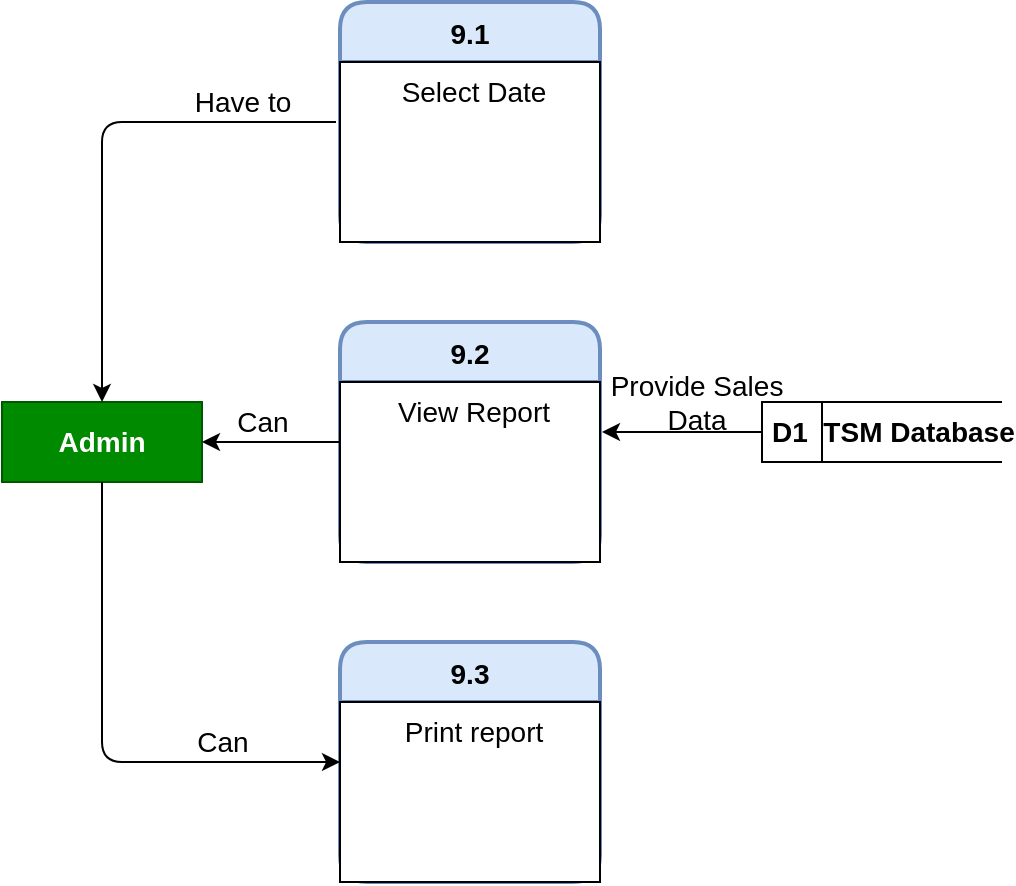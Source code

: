 <mxfile version="15.3.3" type="github">
  <diagram id="qCXo4YLp-fStZy_Tu3N9" name="Page-1">
    <mxGraphModel dx="1488" dy="605" grid="0" gridSize="10" guides="1" tooltips="1" connect="1" arrows="1" fold="1" page="1" pageScale="1" pageWidth="827" pageHeight="1169" math="0" shadow="0">
      <root>
        <mxCell id="0" />
        <mxCell id="1" parent="0" />
        <mxCell id="YcKdSxdi29RzgTdwLnxG-10" value="9.2" style="swimlane;childLayout=stackLayout;horizontal=1;startSize=30;horizontalStack=0;rounded=1;fontSize=14;fontStyle=1;strokeWidth=2;resizeParent=0;resizeLast=1;shadow=0;dashed=0;align=center;hachureGap=4;pointerEvents=0;fillColor=#dae8fc;strokeColor=#6c8ebf;" vertex="1" parent="1">
          <mxGeometry x="349" y="240" width="130" height="120" as="geometry" />
        </mxCell>
        <mxCell id="YcKdSxdi29RzgTdwLnxG-11" value="View Report" style="align=center;spacingLeft=4;fontSize=14;verticalAlign=top;resizable=0;rotatable=0;part=1;" vertex="1" parent="YcKdSxdi29RzgTdwLnxG-10">
          <mxGeometry y="30" width="130" height="90" as="geometry" />
        </mxCell>
        <mxCell id="YcKdSxdi29RzgTdwLnxG-12" value="" style="align=center;spacingLeft=4;fontSize=14;verticalAlign=top;resizable=0;rotatable=0;part=1;" vertex="1" parent="YcKdSxdi29RzgTdwLnxG-10">
          <mxGeometry y="120" width="130" as="geometry" />
        </mxCell>
        <mxCell id="YcKdSxdi29RzgTdwLnxG-13" value="" style="align=center;spacingLeft=4;fontSize=14;verticalAlign=top;resizable=0;rotatable=0;part=1;" vertex="1" parent="YcKdSxdi29RzgTdwLnxG-10">
          <mxGeometry y="120" width="130" as="geometry" />
        </mxCell>
        <mxCell id="YcKdSxdi29RzgTdwLnxG-14" value="9.1" style="swimlane;childLayout=stackLayout;horizontal=1;startSize=30;horizontalStack=0;rounded=1;fontSize=14;fontStyle=1;strokeWidth=2;resizeParent=0;resizeLast=1;shadow=0;dashed=0;align=center;hachureGap=4;pointerEvents=0;fillColor=#dae8fc;strokeColor=#6c8ebf;" vertex="1" parent="1">
          <mxGeometry x="349" y="80" width="130" height="120" as="geometry" />
        </mxCell>
        <mxCell id="YcKdSxdi29RzgTdwLnxG-15" value="Select Date" style="align=center;spacingLeft=4;fontSize=14;verticalAlign=top;resizable=0;rotatable=0;part=1;" vertex="1" parent="YcKdSxdi29RzgTdwLnxG-14">
          <mxGeometry y="30" width="130" height="90" as="geometry" />
        </mxCell>
        <mxCell id="YcKdSxdi29RzgTdwLnxG-16" value="" style="align=center;spacingLeft=4;fontSize=14;verticalAlign=top;resizable=0;rotatable=0;part=1;" vertex="1" parent="YcKdSxdi29RzgTdwLnxG-14">
          <mxGeometry y="120" width="130" as="geometry" />
        </mxCell>
        <mxCell id="YcKdSxdi29RzgTdwLnxG-17" value="" style="align=center;spacingLeft=4;fontSize=14;verticalAlign=top;resizable=0;rotatable=0;part=1;" vertex="1" parent="YcKdSxdi29RzgTdwLnxG-14">
          <mxGeometry y="120" width="130" as="geometry" />
        </mxCell>
        <mxCell id="YcKdSxdi29RzgTdwLnxG-18" value="9.3" style="swimlane;childLayout=stackLayout;horizontal=1;startSize=30;horizontalStack=0;rounded=1;fontSize=14;fontStyle=1;strokeWidth=2;resizeParent=0;resizeLast=1;shadow=0;dashed=0;align=center;hachureGap=4;pointerEvents=0;fillColor=#dae8fc;strokeColor=#6c8ebf;" vertex="1" parent="1">
          <mxGeometry x="349" y="400" width="130" height="120" as="geometry" />
        </mxCell>
        <mxCell id="YcKdSxdi29RzgTdwLnxG-19" value="Print report" style="align=center;spacingLeft=4;fontSize=14;verticalAlign=top;resizable=0;rotatable=0;part=1;" vertex="1" parent="YcKdSxdi29RzgTdwLnxG-18">
          <mxGeometry y="30" width="130" height="90" as="geometry" />
        </mxCell>
        <mxCell id="YcKdSxdi29RzgTdwLnxG-20" value="" style="align=center;spacingLeft=4;fontSize=14;verticalAlign=top;resizable=0;rotatable=0;part=1;" vertex="1" parent="YcKdSxdi29RzgTdwLnxG-18">
          <mxGeometry y="120" width="130" as="geometry" />
        </mxCell>
        <mxCell id="YcKdSxdi29RzgTdwLnxG-21" value="" style="align=center;spacingLeft=4;fontSize=14;verticalAlign=top;resizable=0;rotatable=0;part=1;" vertex="1" parent="YcKdSxdi29RzgTdwLnxG-18">
          <mxGeometry y="120" width="130" as="geometry" />
        </mxCell>
        <mxCell id="YcKdSxdi29RzgTdwLnxG-22" value="&lt;b&gt;Admin&lt;/b&gt;" style="whiteSpace=wrap;html=1;align=center;hachureGap=4;pointerEvents=0;fontSize=14;fillColor=#008a00;strokeColor=#005700;fontColor=#ffffff;" vertex="1" parent="1">
          <mxGeometry x="180" y="280" width="100" height="40" as="geometry" />
        </mxCell>
        <mxCell id="YcKdSxdi29RzgTdwLnxG-23" value="&lt;b&gt;D1&amp;nbsp; TSM Database&lt;/b&gt;" style="html=1;dashed=0;whitespace=wrap;shape=mxgraph.dfd.dataStoreID;align=left;spacingLeft=3;points=[[0,0],[0.5,0],[1,0],[0,0.5],[1,0.5],[0,1],[0.5,1],[1,1]];hachureGap=4;pointerEvents=0;fontSize=14;" vertex="1" parent="1">
          <mxGeometry x="560" y="280" width="120" height="30" as="geometry" />
        </mxCell>
        <mxCell id="YcKdSxdi29RzgTdwLnxG-24" value="" style="endArrow=classic;html=1;fontSize=14;sourcePerimeterSpacing=8;targetPerimeterSpacing=8;entryX=0.5;entryY=0;entryDx=0;entryDy=0;" edge="1" parent="1" target="YcKdSxdi29RzgTdwLnxG-22">
          <mxGeometry width="50" height="50" relative="1" as="geometry">
            <mxPoint x="347" y="140" as="sourcePoint" />
            <mxPoint x="370" y="220" as="targetPoint" />
            <Array as="points">
              <mxPoint x="230" y="140" />
            </Array>
          </mxGeometry>
        </mxCell>
        <mxCell id="YcKdSxdi29RzgTdwLnxG-25" value="Have to" style="text;html=1;align=center;verticalAlign=middle;resizable=0;points=[];autosize=1;strokeColor=none;fillColor=none;fontSize=14;" vertex="1" parent="1">
          <mxGeometry x="270" y="120" width="60" height="20" as="geometry" />
        </mxCell>
        <mxCell id="YcKdSxdi29RzgTdwLnxG-27" value="" style="endArrow=classic;html=1;fontSize=14;sourcePerimeterSpacing=8;targetPerimeterSpacing=8;exitX=0;exitY=0.5;exitDx=0;exitDy=0;entryX=1;entryY=0.5;entryDx=0;entryDy=0;" edge="1" parent="1" source="YcKdSxdi29RzgTdwLnxG-10" target="YcKdSxdi29RzgTdwLnxG-22">
          <mxGeometry width="50" height="50" relative="1" as="geometry">
            <mxPoint x="320" y="270" as="sourcePoint" />
            <mxPoint x="370" y="220" as="targetPoint" />
          </mxGeometry>
        </mxCell>
        <mxCell id="YcKdSxdi29RzgTdwLnxG-28" value="Can" style="text;html=1;align=center;verticalAlign=middle;resizable=0;points=[];autosize=1;strokeColor=none;fillColor=none;fontSize=14;" vertex="1" parent="1">
          <mxGeometry x="290" y="280" width="40" height="20" as="geometry" />
        </mxCell>
        <mxCell id="YcKdSxdi29RzgTdwLnxG-29" value="" style="endArrow=classic;html=1;fontSize=14;sourcePerimeterSpacing=8;targetPerimeterSpacing=8;exitX=0.5;exitY=1;exitDx=0;exitDy=0;entryX=0;entryY=0.5;entryDx=0;entryDy=0;" edge="1" parent="1" source="YcKdSxdi29RzgTdwLnxG-22" target="YcKdSxdi29RzgTdwLnxG-18">
          <mxGeometry width="50" height="50" relative="1" as="geometry">
            <mxPoint x="320" y="270" as="sourcePoint" />
            <mxPoint x="370" y="220" as="targetPoint" />
            <Array as="points">
              <mxPoint x="230" y="460" />
            </Array>
          </mxGeometry>
        </mxCell>
        <mxCell id="YcKdSxdi29RzgTdwLnxG-30" value="Can" style="text;html=1;align=center;verticalAlign=middle;resizable=0;points=[];autosize=1;strokeColor=none;fillColor=none;fontSize=14;" vertex="1" parent="1">
          <mxGeometry x="270" y="440" width="40" height="20" as="geometry" />
        </mxCell>
        <mxCell id="YcKdSxdi29RzgTdwLnxG-31" value="" style="endArrow=classic;html=1;fontSize=14;sourcePerimeterSpacing=8;targetPerimeterSpacing=8;exitX=0;exitY=0.5;exitDx=0;exitDy=0;" edge="1" parent="1" source="YcKdSxdi29RzgTdwLnxG-23">
          <mxGeometry width="50" height="50" relative="1" as="geometry">
            <mxPoint x="320" y="350" as="sourcePoint" />
            <mxPoint x="480" y="295" as="targetPoint" />
          </mxGeometry>
        </mxCell>
        <mxCell id="YcKdSxdi29RzgTdwLnxG-32" value="Provide Sales&lt;br&gt;Data" style="text;html=1;align=center;verticalAlign=middle;resizable=0;points=[];autosize=1;strokeColor=none;fillColor=none;fontSize=14;" vertex="1" parent="1">
          <mxGeometry x="477" y="260" width="100" height="40" as="geometry" />
        </mxCell>
      </root>
    </mxGraphModel>
  </diagram>
</mxfile>
